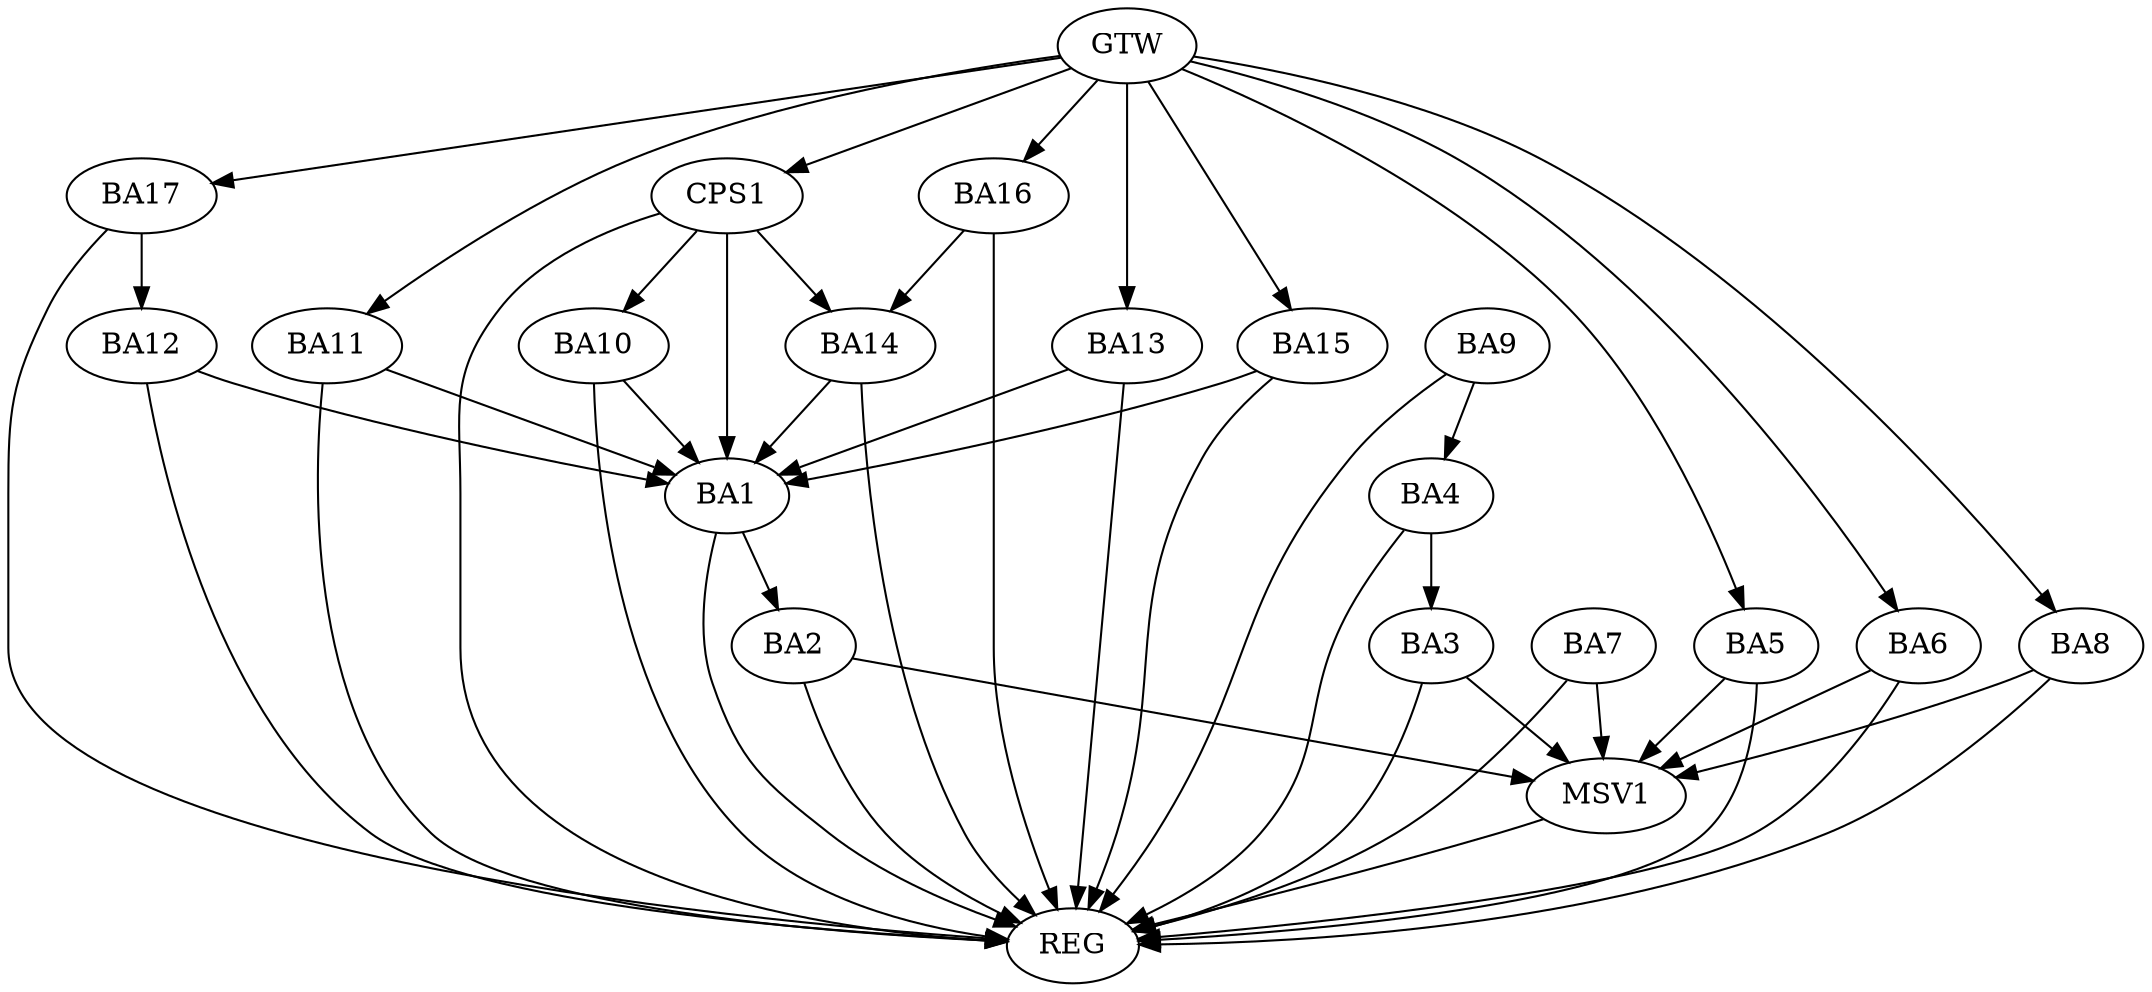 strict digraph G {
  BA1 [ label="BA1" ];
  BA2 [ label="BA2" ];
  BA3 [ label="BA3" ];
  BA4 [ label="BA4" ];
  BA5 [ label="BA5" ];
  BA6 [ label="BA6" ];
  BA7 [ label="BA7" ];
  BA8 [ label="BA8" ];
  BA9 [ label="BA9" ];
  BA10 [ label="BA10" ];
  BA11 [ label="BA11" ];
  BA12 [ label="BA12" ];
  BA13 [ label="BA13" ];
  BA14 [ label="BA14" ];
  BA15 [ label="BA15" ];
  BA16 [ label="BA16" ];
  BA17 [ label="BA17" ];
  CPS1 [ label="CPS1" ];
  GTW [ label="GTW" ];
  REG [ label="REG" ];
  MSV1 [ label="MSV1" ];
  BA1 -> BA2;
  BA4 -> BA3;
  BA9 -> BA4;
  BA13 -> BA1;
  BA16 -> BA14;
  BA17 -> BA12;
  CPS1 -> BA1;
  CPS1 -> BA10;
  CPS1 -> BA14;
  GTW -> BA5;
  GTW -> BA6;
  GTW -> BA8;
  GTW -> BA11;
  GTW -> BA13;
  GTW -> BA15;
  GTW -> BA16;
  GTW -> BA17;
  GTW -> CPS1;
  BA1 -> REG;
  BA2 -> REG;
  BA3 -> REG;
  BA4 -> REG;
  BA5 -> REG;
  BA6 -> REG;
  BA7 -> REG;
  BA8 -> REG;
  BA9 -> REG;
  BA10 -> REG;
  BA11 -> REG;
  BA12 -> REG;
  BA13 -> REG;
  BA14 -> REG;
  BA15 -> REG;
  BA16 -> REG;
  BA17 -> REG;
  CPS1 -> REG;
  BA15 -> BA1;
  BA12 -> BA1;
  BA11 -> BA1;
  BA10 -> BA1;
  BA14 -> BA1;
  BA2 -> MSV1;
  BA3 -> MSV1;
  BA5 -> MSV1;
  BA6 -> MSV1;
  BA7 -> MSV1;
  BA8 -> MSV1;
  MSV1 -> REG;
}
